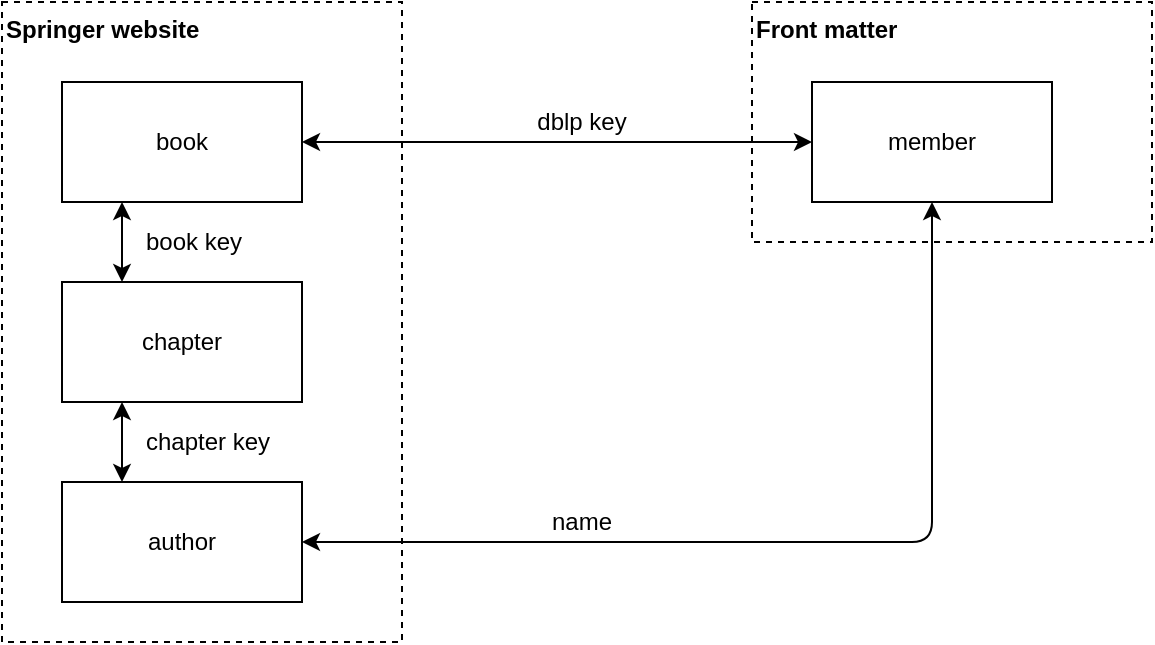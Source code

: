 <mxfile>
    <diagram id="WfDa9CEmzFsQenRABmy3" name="Page-1">
        <mxGraphModel dx="1621" dy="590" grid="1" gridSize="10" guides="1" tooltips="1" connect="1" arrows="1" fold="1" page="1" pageScale="1" pageWidth="850" pageHeight="1100" math="0" shadow="0">
            <root>
                <mxCell id="0"/>
                <mxCell id="1" parent="0"/>
                <mxCell id="13" value="" style="group" parent="1" vertex="1" connectable="0">
                    <mxGeometry x="50" y="20" width="200" height="320" as="geometry"/>
                </mxCell>
                <mxCell id="3" value="Springer website" style="rounded=0;whiteSpace=wrap;html=1;dashed=1;align=left;verticalAlign=top;fontStyle=1" parent="13" vertex="1">
                    <mxGeometry width="200" height="320" as="geometry"/>
                </mxCell>
                <mxCell id="2" value="chapter" style="rounded=0;whiteSpace=wrap;html=1;" parent="13" vertex="1">
                    <mxGeometry x="30" y="140" width="120" height="60" as="geometry"/>
                </mxCell>
                <mxCell id="4" value="author" style="rounded=0;whiteSpace=wrap;html=1;" parent="13" vertex="1">
                    <mxGeometry x="30" y="240" width="120" height="60" as="geometry"/>
                </mxCell>
                <mxCell id="5" value="book" style="rounded=0;whiteSpace=wrap;html=1;" parent="13" vertex="1">
                    <mxGeometry x="30" y="40" width="120" height="60" as="geometry"/>
                </mxCell>
                <mxCell id="6" value="" style="endArrow=classic;startArrow=classic;html=1;entryX=0.25;entryY=1;entryDx=0;entryDy=0;exitX=0.25;exitY=0;exitDx=0;exitDy=0;" parent="13" source="2" target="5" edge="1">
                    <mxGeometry width="50" height="50" relative="1" as="geometry">
                        <mxPoint x="350" y="240" as="sourcePoint"/>
                        <mxPoint x="400" y="190" as="targetPoint"/>
                    </mxGeometry>
                </mxCell>
                <mxCell id="7" value="" style="endArrow=classic;startArrow=classic;html=1;exitX=0.25;exitY=0;exitDx=0;exitDy=0;entryX=0.25;entryY=1;entryDx=0;entryDy=0;" parent="13" source="4" target="2" edge="1">
                    <mxGeometry width="50" height="50" relative="1" as="geometry">
                        <mxPoint x="70" y="150" as="sourcePoint"/>
                        <mxPoint x="60" y="200" as="targetPoint"/>
                    </mxGeometry>
                </mxCell>
                <mxCell id="8" value="book key" style="text;html=1;strokeColor=none;fillColor=none;align=left;verticalAlign=middle;whiteSpace=wrap;rounded=0;dashed=1;" parent="13" vertex="1">
                    <mxGeometry x="70" y="110" width="110" height="20" as="geometry"/>
                </mxCell>
                <mxCell id="9" value="chapter key" style="text;html=1;strokeColor=none;fillColor=none;align=left;verticalAlign=middle;whiteSpace=wrap;rounded=0;dashed=1;" parent="13" vertex="1">
                    <mxGeometry x="70" y="210" width="110" height="20" as="geometry"/>
                </mxCell>
                <mxCell id="16" value="Front matter" style="rounded=0;whiteSpace=wrap;html=1;dashed=1;align=left;verticalAlign=top;fontStyle=1" vertex="1" parent="1">
                    <mxGeometry x="425" y="20" width="200" height="120" as="geometry"/>
                </mxCell>
                <mxCell id="19" value="member" style="rounded=0;whiteSpace=wrap;html=1;" vertex="1" parent="1">
                    <mxGeometry x="455" y="60" width="120" height="60" as="geometry"/>
                </mxCell>
                <mxCell id="24" value="" style="endArrow=classic;startArrow=classic;html=1;entryX=1;entryY=0.5;entryDx=0;entryDy=0;exitX=0;exitY=0.5;exitDx=0;exitDy=0;" edge="1" parent="1" source="19" target="5">
                    <mxGeometry width="50" height="50" relative="1" as="geometry">
                        <mxPoint x="120" y="170" as="sourcePoint"/>
                        <mxPoint x="120" y="130" as="targetPoint"/>
                    </mxGeometry>
                </mxCell>
                <mxCell id="25" value="dblp key" style="text;html=1;strokeColor=none;fillColor=none;align=center;verticalAlign=middle;whiteSpace=wrap;rounded=0;dashed=1;" vertex="1" parent="1">
                    <mxGeometry x="285" y="70" width="110" height="20" as="geometry"/>
                </mxCell>
                <mxCell id="26" value="" style="endArrow=classic;startArrow=classic;html=1;entryX=1;entryY=0.5;entryDx=0;entryDy=0;exitX=0.5;exitY=1;exitDx=0;exitDy=0;" edge="1" parent="1" source="19" target="4">
                    <mxGeometry width="50" height="50" relative="1" as="geometry">
                        <mxPoint x="465" y="100" as="sourcePoint"/>
                        <mxPoint x="210" y="100" as="targetPoint"/>
                        <Array as="points">
                            <mxPoint x="515" y="290"/>
                        </Array>
                    </mxGeometry>
                </mxCell>
                <mxCell id="27" value="name" style="text;html=1;strokeColor=none;fillColor=none;align=center;verticalAlign=middle;whiteSpace=wrap;rounded=0;dashed=1;" vertex="1" parent="1">
                    <mxGeometry x="285" y="270" width="110" height="20" as="geometry"/>
                </mxCell>
            </root>
        </mxGraphModel>
    </diagram>
</mxfile>